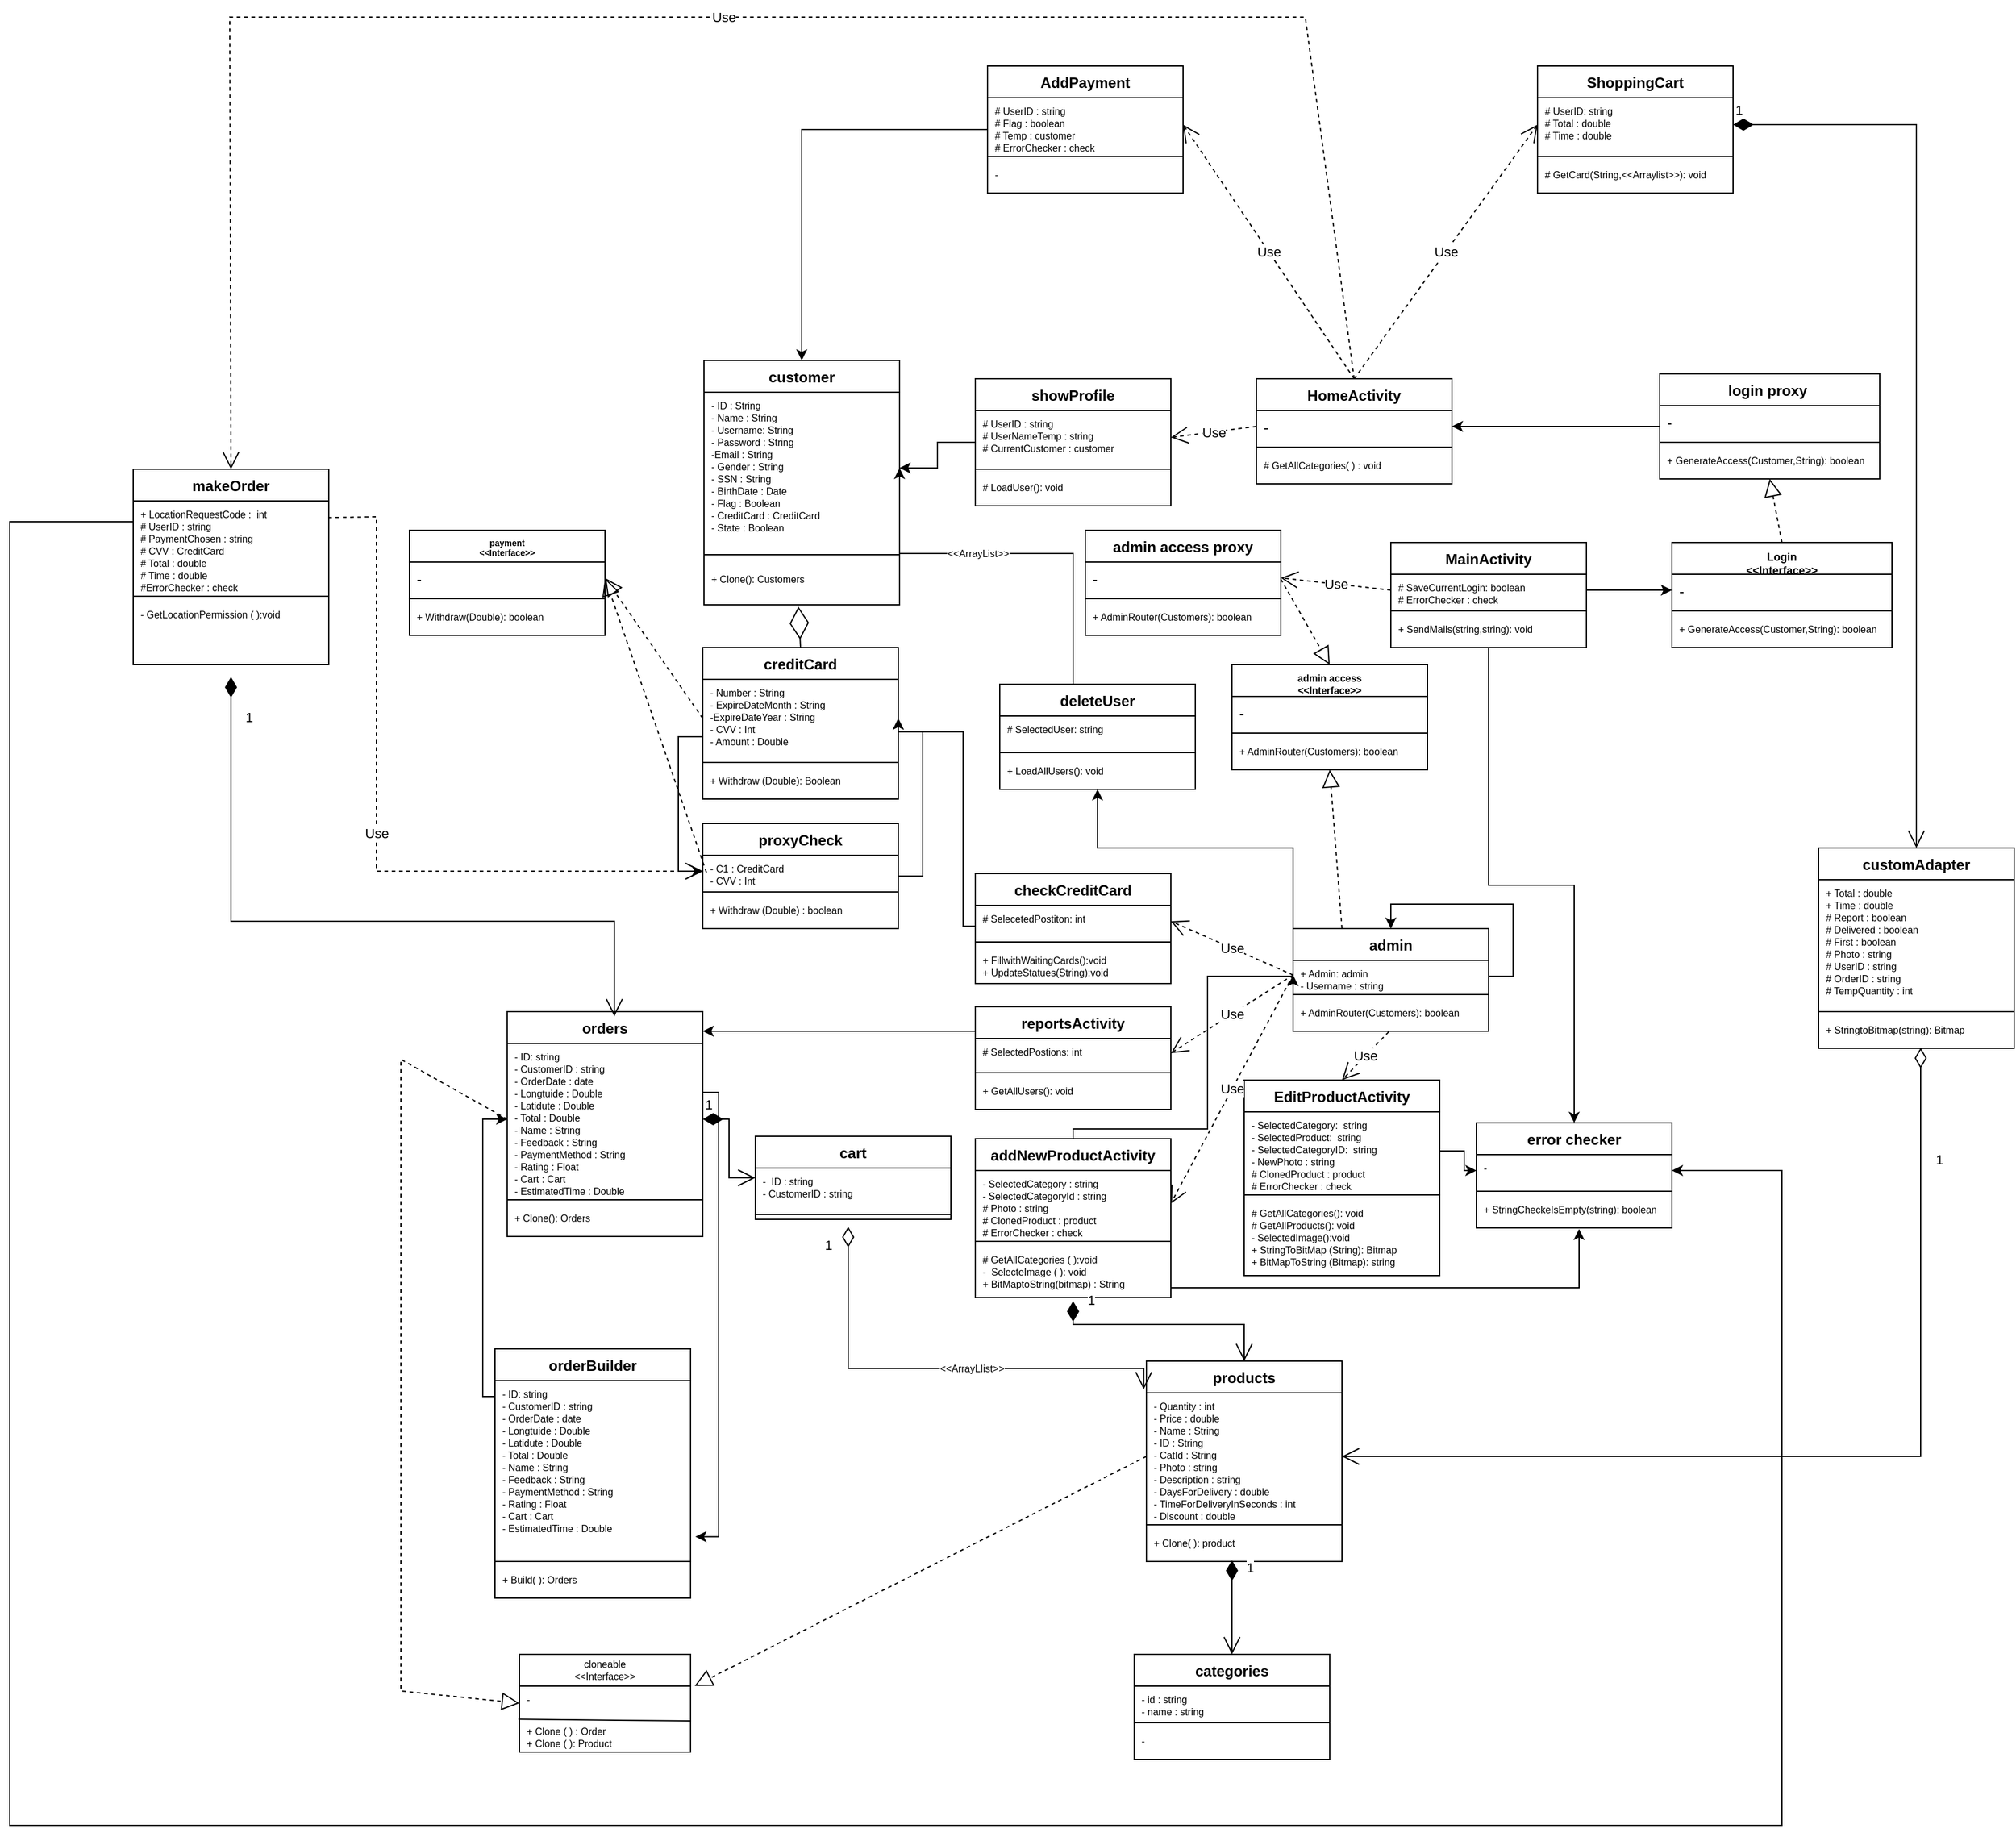 <mxfile version="20.7.4" type="device"><diagram id="C5RBs43oDa-KdzZeNtuy" name="Page-1"><mxGraphModel dx="2131" dy="1902" grid="1" gridSize="10" guides="1" tooltips="1" connect="1" arrows="1" fold="1" page="1" pageScale="1" pageWidth="827" pageHeight="1169" math="0" shadow="0"><root><mxCell id="WIyWlLk6GJQsqaUBKTNV-0"/><mxCell id="WIyWlLk6GJQsqaUBKTNV-1" parent="WIyWlLk6GJQsqaUBKTNV-0"/><mxCell id="Jj-EscPb8y372BKNnxJL-28" style="edgeStyle=orthogonalEdgeStyle;rounded=0;orthogonalLoop=1;jettySize=auto;html=1;entryX=0.5;entryY=0;entryDx=0;entryDy=0;" parent="WIyWlLk6GJQsqaUBKTNV-1" source="Jj-EscPb8y372BKNnxJL-0" target="Jj-EscPb8y372BKNnxJL-4" edge="1"><mxGeometry relative="1" as="geometry"/></mxCell><mxCell id="Jj-EscPb8y372BKNnxJL-0" value="MainActivity" style="swimlane;fontStyle=1;align=center;verticalAlign=top;childLayout=stackLayout;horizontal=1;startSize=26;horizontalStack=0;resizeParent=1;resizeParentMax=0;resizeLast=0;collapsible=1;marginBottom=0;" parent="WIyWlLk6GJQsqaUBKTNV-1" vertex="1"><mxGeometry x="310" y="110" width="160" height="86" as="geometry"/></mxCell><mxCell id="Jj-EscPb8y372BKNnxJL-1" value="# SaveCurrentLogin: boolean&#10;# ErrorChecker : check" style="text;strokeColor=none;fillColor=none;align=left;verticalAlign=top;spacingLeft=4;spacingRight=4;overflow=hidden;rotatable=0;points=[[0,0.5],[1,0.5]];portConstraint=eastwest;fontSize=8;" parent="Jj-EscPb8y372BKNnxJL-0" vertex="1"><mxGeometry y="26" width="160" height="26" as="geometry"/></mxCell><mxCell id="Jj-EscPb8y372BKNnxJL-2" value="" style="line;strokeWidth=1;fillColor=none;align=left;verticalAlign=middle;spacingTop=-1;spacingLeft=3;spacingRight=3;rotatable=0;labelPosition=right;points=[];portConstraint=eastwest;" parent="Jj-EscPb8y372BKNnxJL-0" vertex="1"><mxGeometry y="52" width="160" height="8" as="geometry"/></mxCell><mxCell id="Jj-EscPb8y372BKNnxJL-3" value="+ SendMails(string,string): void" style="text;strokeColor=none;fillColor=none;align=left;verticalAlign=top;spacingLeft=4;spacingRight=4;overflow=hidden;rotatable=0;points=[[0,0.5],[1,0.5]];portConstraint=eastwest;fontSize=8;" parent="Jj-EscPb8y372BKNnxJL-0" vertex="1"><mxGeometry y="60" width="160" height="26" as="geometry"/></mxCell><mxCell id="Jj-EscPb8y372BKNnxJL-4" value="error checker" style="swimlane;fontStyle=1;align=center;verticalAlign=top;childLayout=stackLayout;horizontal=1;startSize=26;horizontalStack=0;resizeParent=1;resizeParentMax=0;resizeLast=0;collapsible=1;marginBottom=0;" parent="WIyWlLk6GJQsqaUBKTNV-1" vertex="1"><mxGeometry x="380" y="585" width="160" height="86" as="geometry"/></mxCell><mxCell id="Jj-EscPb8y372BKNnxJL-5" value="-" style="text;strokeColor=none;fillColor=none;align=left;verticalAlign=top;spacingLeft=4;spacingRight=4;overflow=hidden;rotatable=0;points=[[0,0.5],[1,0.5]];portConstraint=eastwest;fontSize=8;" parent="Jj-EscPb8y372BKNnxJL-4" vertex="1"><mxGeometry y="26" width="160" height="26" as="geometry"/></mxCell><mxCell id="Jj-EscPb8y372BKNnxJL-6" value="" style="line;strokeWidth=1;fillColor=none;align=left;verticalAlign=middle;spacingTop=-1;spacingLeft=3;spacingRight=3;rotatable=0;labelPosition=right;points=[];portConstraint=eastwest;" parent="Jj-EscPb8y372BKNnxJL-4" vertex="1"><mxGeometry y="52" width="160" height="8" as="geometry"/></mxCell><mxCell id="Jj-EscPb8y372BKNnxJL-7" value="+ StringCheckeIsEmpty(string): boolean" style="text;strokeColor=none;fillColor=none;align=left;verticalAlign=top;spacingLeft=4;spacingRight=4;overflow=hidden;rotatable=0;points=[[0,0.5],[1,0.5]];portConstraint=eastwest;fontSize=8;" parent="Jj-EscPb8y372BKNnxJL-4" vertex="1"><mxGeometry y="60" width="160" height="26" as="geometry"/></mxCell><mxCell id="Jj-EscPb8y372BKNnxJL-8" value="admin access&#10;&lt;&lt;Interface&gt;&gt;" style="swimlane;fontStyle=1;align=center;verticalAlign=top;childLayout=stackLayout;horizontal=1;startSize=26;horizontalStack=0;resizeParent=1;resizeParentMax=0;resizeLast=0;collapsible=1;marginBottom=0;fontSize=8;" parent="WIyWlLk6GJQsqaUBKTNV-1" vertex="1"><mxGeometry x="180" y="210" width="160" height="86" as="geometry"/></mxCell><mxCell id="Jj-EscPb8y372BKNnxJL-9" value="-" style="text;strokeColor=none;fillColor=none;align=left;verticalAlign=top;spacingLeft=4;spacingRight=4;overflow=hidden;rotatable=0;points=[[0,0.5],[1,0.5]];portConstraint=eastwest;" parent="Jj-EscPb8y372BKNnxJL-8" vertex="1"><mxGeometry y="26" width="160" height="26" as="geometry"/></mxCell><mxCell id="Jj-EscPb8y372BKNnxJL-10" value="" style="line;strokeWidth=1;fillColor=none;align=left;verticalAlign=middle;spacingTop=-1;spacingLeft=3;spacingRight=3;rotatable=0;labelPosition=right;points=[];portConstraint=eastwest;" parent="Jj-EscPb8y372BKNnxJL-8" vertex="1"><mxGeometry y="52" width="160" height="8" as="geometry"/></mxCell><mxCell id="Jj-EscPb8y372BKNnxJL-11" value="+ AdminRouter(Customers): boolean" style="text;strokeColor=none;fillColor=none;align=left;verticalAlign=top;spacingLeft=4;spacingRight=4;overflow=hidden;rotatable=0;points=[[0,0.5],[1,0.5]];portConstraint=eastwest;fontSize=8;" parent="Jj-EscPb8y372BKNnxJL-8" vertex="1"><mxGeometry y="60" width="160" height="26" as="geometry"/></mxCell><mxCell id="Jj-EscPb8y372BKNnxJL-120" style="edgeStyle=orthogonalEdgeStyle;rounded=0;orthogonalLoop=1;jettySize=auto;html=1;" parent="WIyWlLk6GJQsqaUBKTNV-1" source="Jj-EscPb8y372BKNnxJL-12" target="Jj-EscPb8y372BKNnxJL-114" edge="1"><mxGeometry relative="1" as="geometry"><Array as="points"><mxPoint x="230" y="360"/><mxPoint x="70" y="360"/></Array></mxGeometry></mxCell><mxCell id="Jj-EscPb8y372BKNnxJL-12" value="admin" style="swimlane;fontStyle=1;align=center;verticalAlign=top;childLayout=stackLayout;horizontal=1;startSize=26;horizontalStack=0;resizeParent=1;resizeParentMax=0;resizeLast=0;collapsible=1;marginBottom=0;" parent="WIyWlLk6GJQsqaUBKTNV-1" vertex="1"><mxGeometry x="230" y="426" width="160" height="84" as="geometry"/></mxCell><mxCell id="Jj-EscPb8y372BKNnxJL-201" style="edgeStyle=orthogonalEdgeStyle;rounded=0;orthogonalLoop=1;jettySize=auto;html=1;entryX=0.5;entryY=0;entryDx=0;entryDy=0;" parent="Jj-EscPb8y372BKNnxJL-12" source="Jj-EscPb8y372BKNnxJL-13" target="Jj-EscPb8y372BKNnxJL-12" edge="1"><mxGeometry relative="1" as="geometry"><Array as="points"><mxPoint x="180" y="39"/><mxPoint x="180" y="-20"/><mxPoint x="80" y="-20"/></Array></mxGeometry></mxCell><mxCell id="Jj-EscPb8y372BKNnxJL-13" value="+ Admin: admin&#10;- Username : string&#10;" style="text;strokeColor=none;fillColor=none;align=left;verticalAlign=top;spacingLeft=4;spacingRight=4;overflow=hidden;rotatable=0;points=[[0,0.5],[1,0.5]];portConstraint=eastwest;fontSize=8;" parent="Jj-EscPb8y372BKNnxJL-12" vertex="1"><mxGeometry y="26" width="160" height="24" as="geometry"/></mxCell><mxCell id="Jj-EscPb8y372BKNnxJL-14" value="" style="line;strokeWidth=1;fillColor=none;align=left;verticalAlign=middle;spacingTop=-1;spacingLeft=3;spacingRight=3;rotatable=0;labelPosition=right;points=[];portConstraint=eastwest;" parent="Jj-EscPb8y372BKNnxJL-12" vertex="1"><mxGeometry y="50" width="160" height="8" as="geometry"/></mxCell><mxCell id="Jj-EscPb8y372BKNnxJL-15" value="+ AdminRouter(Customers): boolean" style="text;strokeColor=none;fillColor=none;align=left;verticalAlign=top;spacingLeft=4;spacingRight=4;overflow=hidden;rotatable=0;points=[[0,0.5],[1,0.5]];portConstraint=eastwest;fontSize=8;" parent="Jj-EscPb8y372BKNnxJL-12" vertex="1"><mxGeometry y="58" width="160" height="26" as="geometry"/></mxCell><mxCell id="Jj-EscPb8y372BKNnxJL-16" value="admin access proxy" style="swimlane;fontStyle=1;align=center;verticalAlign=top;childLayout=stackLayout;horizontal=1;startSize=26;horizontalStack=0;resizeParent=1;resizeParentMax=0;resizeLast=0;collapsible=1;marginBottom=0;" parent="WIyWlLk6GJQsqaUBKTNV-1" vertex="1"><mxGeometry x="60" y="100" width="160" height="86" as="geometry"/></mxCell><mxCell id="Jj-EscPb8y372BKNnxJL-17" value="-" style="text;strokeColor=none;fillColor=none;align=left;verticalAlign=top;spacingLeft=4;spacingRight=4;overflow=hidden;rotatable=0;points=[[0,0.5],[1,0.5]];portConstraint=eastwest;" parent="Jj-EscPb8y372BKNnxJL-16" vertex="1"><mxGeometry y="26" width="160" height="26" as="geometry"/></mxCell><mxCell id="Jj-EscPb8y372BKNnxJL-18" value="" style="line;strokeWidth=1;fillColor=none;align=left;verticalAlign=middle;spacingTop=-1;spacingLeft=3;spacingRight=3;rotatable=0;labelPosition=right;points=[];portConstraint=eastwest;" parent="Jj-EscPb8y372BKNnxJL-16" vertex="1"><mxGeometry y="52" width="160" height="8" as="geometry"/></mxCell><mxCell id="Jj-EscPb8y372BKNnxJL-19" value="+ AdminRouter(Customers): boolean" style="text;strokeColor=none;fillColor=none;align=left;verticalAlign=top;spacingLeft=4;spacingRight=4;overflow=hidden;rotatable=0;points=[[0,0.5],[1,0.5]];portConstraint=eastwest;fontSize=8;" parent="Jj-EscPb8y372BKNnxJL-16" vertex="1"><mxGeometry y="60" width="160" height="26" as="geometry"/></mxCell><mxCell id="Jj-EscPb8y372BKNnxJL-244" style="edgeStyle=orthogonalEdgeStyle;rounded=0;orthogonalLoop=1;jettySize=auto;html=1;" parent="WIyWlLk6GJQsqaUBKTNV-1" source="Jj-EscPb8y372BKNnxJL-20" target="Jj-EscPb8y372BKNnxJL-124" edge="1"><mxGeometry relative="1" as="geometry"/></mxCell><mxCell id="Jj-EscPb8y372BKNnxJL-20" value="login proxy " style="swimlane;fontStyle=1;align=center;verticalAlign=top;childLayout=stackLayout;horizontal=1;startSize=26;horizontalStack=0;resizeParent=1;resizeParentMax=0;resizeLast=0;collapsible=1;marginBottom=0;" parent="WIyWlLk6GJQsqaUBKTNV-1" vertex="1"><mxGeometry x="530" y="-28" width="180" height="86" as="geometry"/></mxCell><mxCell id="Jj-EscPb8y372BKNnxJL-21" value="-" style="text;strokeColor=none;fillColor=none;align=left;verticalAlign=top;spacingLeft=4;spacingRight=4;overflow=hidden;rotatable=0;points=[[0,0.5],[1,0.5]];portConstraint=eastwest;" parent="Jj-EscPb8y372BKNnxJL-20" vertex="1"><mxGeometry y="26" width="180" height="26" as="geometry"/></mxCell><mxCell id="Jj-EscPb8y372BKNnxJL-22" value="" style="line;strokeWidth=1;fillColor=none;align=left;verticalAlign=middle;spacingTop=-1;spacingLeft=3;spacingRight=3;rotatable=0;labelPosition=right;points=[];portConstraint=eastwest;" parent="Jj-EscPb8y372BKNnxJL-20" vertex="1"><mxGeometry y="52" width="180" height="8" as="geometry"/></mxCell><mxCell id="Jj-EscPb8y372BKNnxJL-23" value="+ GenerateAccess(Customer,String): boolean" style="text;strokeColor=none;fillColor=none;align=left;verticalAlign=top;spacingLeft=4;spacingRight=4;overflow=hidden;rotatable=0;points=[[0,0.5],[1,0.5]];portConstraint=eastwest;fontSize=8;" parent="Jj-EscPb8y372BKNnxJL-20" vertex="1"><mxGeometry y="60" width="180" height="26" as="geometry"/></mxCell><mxCell id="Jj-EscPb8y372BKNnxJL-24" value="Login&#10;&lt;&lt;Interface&gt;&gt;" style="swimlane;fontStyle=1;align=center;verticalAlign=top;childLayout=stackLayout;horizontal=1;startSize=26;horizontalStack=0;resizeParent=1;resizeParentMax=0;resizeLast=0;collapsible=1;marginBottom=0;fontSize=9;" parent="WIyWlLk6GJQsqaUBKTNV-1" vertex="1"><mxGeometry x="540" y="110" width="180" height="86" as="geometry"/></mxCell><mxCell id="Jj-EscPb8y372BKNnxJL-25" value="-" style="text;strokeColor=none;fillColor=none;align=left;verticalAlign=top;spacingLeft=4;spacingRight=4;overflow=hidden;rotatable=0;points=[[0,0.5],[1,0.5]];portConstraint=eastwest;" parent="Jj-EscPb8y372BKNnxJL-24" vertex="1"><mxGeometry y="26" width="180" height="26" as="geometry"/></mxCell><mxCell id="Jj-EscPb8y372BKNnxJL-26" value="" style="line;strokeWidth=1;fillColor=none;align=left;verticalAlign=middle;spacingTop=-1;spacingLeft=3;spacingRight=3;rotatable=0;labelPosition=right;points=[];portConstraint=eastwest;" parent="Jj-EscPb8y372BKNnxJL-24" vertex="1"><mxGeometry y="52" width="180" height="8" as="geometry"/></mxCell><mxCell id="Jj-EscPb8y372BKNnxJL-27" value="+ GenerateAccess(Customer,String): boolean" style="text;strokeColor=none;fillColor=none;align=left;verticalAlign=top;spacingLeft=4;spacingRight=4;overflow=hidden;rotatable=0;points=[[0,0.5],[1,0.5]];portConstraint=eastwest;fontSize=8;" parent="Jj-EscPb8y372BKNnxJL-24" vertex="1"><mxGeometry y="60" width="180" height="26" as="geometry"/></mxCell><mxCell id="Jj-EscPb8y372BKNnxJL-77" style="edgeStyle=orthogonalEdgeStyle;rounded=0;orthogonalLoop=1;jettySize=auto;html=1;entryX=0;entryY=0.5;entryDx=0;entryDy=0;" parent="WIyWlLk6GJQsqaUBKTNV-1" source="Jj-EscPb8y372BKNnxJL-37" target="Jj-EscPb8y372BKNnxJL-13" edge="1"><mxGeometry relative="1" as="geometry"><Array as="points"><mxPoint x="50" y="590"/><mxPoint x="160" y="590"/><mxPoint x="160" y="465"/></Array></mxGeometry></mxCell><mxCell id="Jj-EscPb8y372BKNnxJL-96" style="edgeStyle=orthogonalEdgeStyle;rounded=0;orthogonalLoop=1;jettySize=auto;html=1;entryX=0.525;entryY=1.032;entryDx=0;entryDy=0;entryPerimeter=0;" parent="WIyWlLk6GJQsqaUBKTNV-1" source="Jj-EscPb8y372BKNnxJL-37" target="Jj-EscPb8y372BKNnxJL-7" edge="1"><mxGeometry relative="1" as="geometry"><Array as="points"><mxPoint x="464" y="720"/></Array></mxGeometry></mxCell><mxCell id="Jj-EscPb8y372BKNnxJL-37" value="addNewProductActivity" style="swimlane;fontStyle=1;align=center;verticalAlign=top;childLayout=stackLayout;horizontal=1;startSize=26;horizontalStack=0;resizeParent=1;resizeParentMax=0;resizeLast=0;collapsible=1;marginBottom=0;" parent="WIyWlLk6GJQsqaUBKTNV-1" vertex="1"><mxGeometry x="-30" y="598" width="160" height="130" as="geometry"/></mxCell><mxCell id="Jj-EscPb8y372BKNnxJL-38" value="- SelectedCategory : string&#10;- SelectedCategoryId : string&#10;# Photo : string&#10;# ClonedProduct : product&#10;# ErrorChecker : check" style="text;strokeColor=none;fillColor=none;align=left;verticalAlign=top;spacingLeft=4;spacingRight=4;overflow=hidden;rotatable=0;points=[[0,0.5],[1,0.5]];portConstraint=eastwest;fontSize=8;" parent="Jj-EscPb8y372BKNnxJL-37" vertex="1"><mxGeometry y="26" width="160" height="54" as="geometry"/></mxCell><mxCell id="Jj-EscPb8y372BKNnxJL-39" value="" style="line;strokeWidth=1;fillColor=none;align=left;verticalAlign=middle;spacingTop=-1;spacingLeft=3;spacingRight=3;rotatable=0;labelPosition=right;points=[];portConstraint=eastwest;" parent="Jj-EscPb8y372BKNnxJL-37" vertex="1"><mxGeometry y="80" width="160" height="8" as="geometry"/></mxCell><mxCell id="Jj-EscPb8y372BKNnxJL-40" value="# GetAllCategories ( ):void&#10;-  SelecteImage ( ): void&#10;+ BitMaptoString(bitmap) : String" style="text;strokeColor=none;fillColor=none;align=left;verticalAlign=top;spacingLeft=4;spacingRight=4;overflow=hidden;rotatable=0;points=[[0,0.5],[1,0.5]];portConstraint=eastwest;fontSize=8;" parent="Jj-EscPb8y372BKNnxJL-37" vertex="1"><mxGeometry y="88" width="160" height="42" as="geometry"/></mxCell><mxCell id="Jj-EscPb8y372BKNnxJL-43" value="products" style="swimlane;fontStyle=1;align=center;verticalAlign=top;childLayout=stackLayout;horizontal=1;startSize=26;horizontalStack=0;resizeParent=1;resizeParentMax=0;resizeLast=0;collapsible=1;marginBottom=0;" parent="WIyWlLk6GJQsqaUBKTNV-1" vertex="1"><mxGeometry x="110" y="780" width="160" height="164" as="geometry"/></mxCell><mxCell id="Jj-EscPb8y372BKNnxJL-44" value="- Quantity : int&#10;- Price : double&#10;- Name : String&#10;- ID : String&#10;- CatId : String&#10;- Photo : string&#10;- Description : string&#10;- DaysForDelivery : double&#10;- TimeForDeliveryInSeconds : int&#10;- Discount : double" style="text;strokeColor=none;fillColor=none;align=left;verticalAlign=top;spacingLeft=4;spacingRight=4;overflow=hidden;rotatable=0;points=[[0,0.5],[1,0.5]];portConstraint=eastwest;fontSize=8;" parent="Jj-EscPb8y372BKNnxJL-43" vertex="1"><mxGeometry y="26" width="160" height="104" as="geometry"/></mxCell><mxCell id="Jj-EscPb8y372BKNnxJL-45" value="" style="line;strokeWidth=1;fillColor=none;align=left;verticalAlign=middle;spacingTop=-1;spacingLeft=3;spacingRight=3;rotatable=0;labelPosition=right;points=[];portConstraint=eastwest;" parent="Jj-EscPb8y372BKNnxJL-43" vertex="1"><mxGeometry y="130" width="160" height="8" as="geometry"/></mxCell><mxCell id="Jj-EscPb8y372BKNnxJL-46" value="+ Clone( ): product" style="text;strokeColor=none;fillColor=none;align=left;verticalAlign=top;spacingLeft=4;spacingRight=4;overflow=hidden;rotatable=0;points=[[0,0.5],[1,0.5]];portConstraint=eastwest;fontSize=8;" parent="Jj-EscPb8y372BKNnxJL-43" vertex="1"><mxGeometry y="138" width="160" height="26" as="geometry"/></mxCell><mxCell id="Jj-EscPb8y372BKNnxJL-55" value="cloneable&#10;&lt;&lt;Interface&gt;&gt;" style="swimlane;fontStyle=0;childLayout=stackLayout;horizontal=1;startSize=26;fillColor=none;horizontalStack=0;resizeParent=1;resizeParentMax=0;resizeLast=0;collapsible=1;marginBottom=0;fontSize=8;" parent="WIyWlLk6GJQsqaUBKTNV-1" vertex="1"><mxGeometry x="-403" y="1020" width="140" height="80" as="geometry"/></mxCell><mxCell id="Jj-EscPb8y372BKNnxJL-56" value="-" style="text;strokeColor=none;fillColor=none;align=left;verticalAlign=top;spacingLeft=4;spacingRight=4;overflow=hidden;rotatable=0;points=[[0,0.5],[1,0.5]];portConstraint=eastwest;fontSize=8;" parent="Jj-EscPb8y372BKNnxJL-55" vertex="1"><mxGeometry y="26" width="140" height="26" as="geometry"/></mxCell><mxCell id="ye7SUjVDdnx-ZKrUWqHN-3" value="+ Clone ( ) : Order&#10;+ Clone ( ): Product " style="text;strokeColor=none;fillColor=none;align=left;verticalAlign=top;spacingLeft=4;spacingRight=4;overflow=hidden;rotatable=0;points=[[0,0.5],[1,0.5]];portConstraint=eastwest;fontSize=8;" vertex="1" parent="Jj-EscPb8y372BKNnxJL-55"><mxGeometry y="52" width="140" height="28" as="geometry"/></mxCell><mxCell id="ye7SUjVDdnx-ZKrUWqHN-4" value="" style="endArrow=none;html=1;rounded=0;fontSize=8;entryX=1.003;entryY=0.091;entryDx=0;entryDy=0;entryPerimeter=0;exitX=-0.006;exitY=1.042;exitDx=0;exitDy=0;exitPerimeter=0;" edge="1" parent="Jj-EscPb8y372BKNnxJL-55" source="Jj-EscPb8y372BKNnxJL-56" target="ye7SUjVDdnx-ZKrUWqHN-3"><mxGeometry width="50" height="50" relative="1" as="geometry"><mxPoint x="143" y="90" as="sourcePoint"/><mxPoint x="193" y="40" as="targetPoint"/></mxGeometry></mxCell><mxCell id="Jj-EscPb8y372BKNnxJL-63" value="EditProductActivity" style="swimlane;fontStyle=1;align=center;verticalAlign=top;childLayout=stackLayout;horizontal=1;startSize=26;horizontalStack=0;resizeParent=1;resizeParentMax=0;resizeLast=0;collapsible=1;marginBottom=0;" parent="WIyWlLk6GJQsqaUBKTNV-1" vertex="1"><mxGeometry x="190" y="550" width="160" height="160" as="geometry"/></mxCell><mxCell id="Jj-EscPb8y372BKNnxJL-64" value="- SelectedCategory:  string&#10;- SelectedProduct:  string&#10;- SelectedCategoryID:  string&#10;- NewPhoto : string&#10;# ClonedProduct : product&#10;# ErrorChecker : check" style="text;strokeColor=none;fillColor=none;align=left;verticalAlign=top;spacingLeft=4;spacingRight=4;overflow=hidden;rotatable=0;points=[[0,0.5],[1,0.5]];portConstraint=eastwest;fontSize=8;" parent="Jj-EscPb8y372BKNnxJL-63" vertex="1"><mxGeometry y="26" width="160" height="64" as="geometry"/></mxCell><mxCell id="Jj-EscPb8y372BKNnxJL-65" value="" style="line;strokeWidth=1;fillColor=none;align=left;verticalAlign=middle;spacingTop=-1;spacingLeft=3;spacingRight=3;rotatable=0;labelPosition=right;points=[];portConstraint=eastwest;" parent="Jj-EscPb8y372BKNnxJL-63" vertex="1"><mxGeometry y="90" width="160" height="8" as="geometry"/></mxCell><mxCell id="Jj-EscPb8y372BKNnxJL-66" value="# GetAllCategories(): void&#10;# GetAllProducts(): void&#10;- SelectedImage():void&#10;+ StringToBitMap (String): Bitmap&#10;+ BitMapToString (Bitmap): string" style="text;strokeColor=none;fillColor=none;align=left;verticalAlign=top;spacingLeft=4;spacingRight=4;overflow=hidden;rotatable=0;points=[[0,0.5],[1,0.5]];portConstraint=eastwest;fontSize=8;" parent="Jj-EscPb8y372BKNnxJL-63" vertex="1"><mxGeometry y="98" width="160" height="62" as="geometry"/></mxCell><mxCell id="Jj-EscPb8y372BKNnxJL-71" style="edgeStyle=orthogonalEdgeStyle;rounded=0;orthogonalLoop=1;jettySize=auto;html=1;entryX=0;entryY=0.5;entryDx=0;entryDy=0;" parent="WIyWlLk6GJQsqaUBKTNV-1" source="Jj-EscPb8y372BKNnxJL-64" target="Jj-EscPb8y372BKNnxJL-5" edge="1"><mxGeometry relative="1" as="geometry"/></mxCell><mxCell id="Jj-EscPb8y372BKNnxJL-88" style="edgeStyle=orthogonalEdgeStyle;rounded=0;orthogonalLoop=1;jettySize=auto;html=1;entryX=1.025;entryY=0.887;entryDx=0;entryDy=0;entryPerimeter=0;" parent="WIyWlLk6GJQsqaUBKTNV-1" source="Jj-EscPb8y372BKNnxJL-79" target="Jj-EscPb8y372BKNnxJL-84" edge="1"><mxGeometry relative="1" as="geometry"><Array as="points"><mxPoint x="-240" y="560"/><mxPoint x="-240" y="924"/></Array></mxGeometry></mxCell><mxCell id="Jj-EscPb8y372BKNnxJL-79" value="orders" style="swimlane;fontStyle=1;align=center;verticalAlign=top;childLayout=stackLayout;horizontal=1;startSize=26;horizontalStack=0;resizeParent=1;resizeParentMax=0;resizeLast=0;collapsible=1;marginBottom=0;" parent="WIyWlLk6GJQsqaUBKTNV-1" vertex="1"><mxGeometry x="-413" y="494" width="160" height="184" as="geometry"/></mxCell><mxCell id="Jj-EscPb8y372BKNnxJL-80" value="- ID: string&#10;- CustomerID : string&#10;- OrderDate : date&#10;- Longtuide : Double&#10;- Latidute : Double &#10;- Total : Double&#10;- Name : String&#10;- Feedback : String&#10;- PaymentMethod : String&#10;- Rating : Float&#10;- Cart : Cart&#10;- EstimatedTime : Double" style="text;strokeColor=none;fillColor=none;align=left;verticalAlign=top;spacingLeft=4;spacingRight=4;overflow=hidden;rotatable=0;points=[[0,0.5],[1,0.5]];portConstraint=eastwest;fontSize=8;" parent="Jj-EscPb8y372BKNnxJL-79" vertex="1"><mxGeometry y="26" width="160" height="124" as="geometry"/></mxCell><mxCell id="Jj-EscPb8y372BKNnxJL-81" value="" style="line;strokeWidth=1;fillColor=none;align=left;verticalAlign=middle;spacingTop=-1;spacingLeft=3;spacingRight=3;rotatable=0;labelPosition=right;points=[];portConstraint=eastwest;" parent="Jj-EscPb8y372BKNnxJL-79" vertex="1"><mxGeometry y="150" width="160" height="8" as="geometry"/></mxCell><mxCell id="Jj-EscPb8y372BKNnxJL-82" value="+ Clone(): Orders" style="text;strokeColor=none;fillColor=none;align=left;verticalAlign=top;spacingLeft=4;spacingRight=4;overflow=hidden;rotatable=0;points=[[0,0.5],[1,0.5]];portConstraint=eastwest;fontSize=8;" parent="Jj-EscPb8y372BKNnxJL-79" vertex="1"><mxGeometry y="158" width="160" height="26" as="geometry"/></mxCell><mxCell id="Jj-EscPb8y372BKNnxJL-83" value="orderBuilder" style="swimlane;fontStyle=1;align=center;verticalAlign=top;childLayout=stackLayout;horizontal=1;startSize=26;horizontalStack=0;resizeParent=1;resizeParentMax=0;resizeLast=0;collapsible=1;marginBottom=0;" parent="WIyWlLk6GJQsqaUBKTNV-1" vertex="1"><mxGeometry x="-423" y="770" width="160" height="204" as="geometry"/></mxCell><mxCell id="Jj-EscPb8y372BKNnxJL-84" value="- ID: string&#10;- CustomerID : string&#10;- OrderDate : date&#10;- Longtuide : Double&#10;- Latidute : Double &#10;- Total : Double&#10;- Name : String&#10;- Feedback : String&#10;- PaymentMethod : String&#10;- Rating : Float&#10;- Cart : Cart&#10;- EstimatedTime : Double" style="text;strokeColor=none;fillColor=none;align=left;verticalAlign=top;spacingLeft=4;spacingRight=4;overflow=hidden;rotatable=0;points=[[0,0.5],[1,0.5]];portConstraint=eastwest;fontSize=8;" parent="Jj-EscPb8y372BKNnxJL-83" vertex="1"><mxGeometry y="26" width="160" height="144" as="geometry"/></mxCell><mxCell id="Jj-EscPb8y372BKNnxJL-85" value="" style="line;strokeWidth=1;fillColor=none;align=left;verticalAlign=middle;spacingTop=-1;spacingLeft=3;spacingRight=3;rotatable=0;labelPosition=right;points=[];portConstraint=eastwest;" parent="Jj-EscPb8y372BKNnxJL-83" vertex="1"><mxGeometry y="170" width="160" height="8" as="geometry"/></mxCell><mxCell id="Jj-EscPb8y372BKNnxJL-86" value="+ Build( ): Orders" style="text;strokeColor=none;fillColor=none;align=left;verticalAlign=top;spacingLeft=4;spacingRight=4;overflow=hidden;rotatable=0;points=[[0,0.5],[1,0.5]];portConstraint=eastwest;fontSize=8;" parent="Jj-EscPb8y372BKNnxJL-83" vertex="1"><mxGeometry y="178" width="160" height="26" as="geometry"/></mxCell><mxCell id="Jj-EscPb8y372BKNnxJL-87" style="edgeStyle=orthogonalEdgeStyle;rounded=0;orthogonalLoop=1;jettySize=auto;html=1;" parent="WIyWlLk6GJQsqaUBKTNV-1" source="Jj-EscPb8y372BKNnxJL-84" target="Jj-EscPb8y372BKNnxJL-80" edge="1"><mxGeometry relative="1" as="geometry"><Array as="points"><mxPoint x="-433" y="809"/><mxPoint x="-433" y="582"/></Array></mxGeometry></mxCell><mxCell id="Jj-EscPb8y372BKNnxJL-95" style="edgeStyle=orthogonalEdgeStyle;rounded=0;orthogonalLoop=1;jettySize=auto;html=1;" parent="WIyWlLk6GJQsqaUBKTNV-1" source="Jj-EscPb8y372BKNnxJL-90" edge="1"><mxGeometry relative="1" as="geometry"><mxPoint x="-253" y="510" as="targetPoint"/><Array as="points"><mxPoint x="-253" y="510"/></Array></mxGeometry></mxCell><mxCell id="Jj-EscPb8y372BKNnxJL-90" value="reportsActivity" style="swimlane;fontStyle=1;align=center;verticalAlign=top;childLayout=stackLayout;horizontal=1;startSize=26;horizontalStack=0;resizeParent=1;resizeParentMax=0;resizeLast=0;collapsible=1;marginBottom=0;" parent="WIyWlLk6GJQsqaUBKTNV-1" vertex="1"><mxGeometry x="-30" y="490" width="160" height="84" as="geometry"/></mxCell><mxCell id="Jj-EscPb8y372BKNnxJL-91" value="# SelectedPostions: int" style="text;strokeColor=none;fillColor=none;align=left;verticalAlign=top;spacingLeft=4;spacingRight=4;overflow=hidden;rotatable=0;points=[[0,0.5],[1,0.5]];portConstraint=eastwest;fontSize=8;" parent="Jj-EscPb8y372BKNnxJL-90" vertex="1"><mxGeometry y="26" width="160" height="24" as="geometry"/></mxCell><mxCell id="Jj-EscPb8y372BKNnxJL-92" value="" style="line;strokeWidth=1;fillColor=none;align=left;verticalAlign=middle;spacingTop=-1;spacingLeft=3;spacingRight=3;rotatable=0;labelPosition=right;points=[];portConstraint=eastwest;" parent="Jj-EscPb8y372BKNnxJL-90" vertex="1"><mxGeometry y="50" width="160" height="8" as="geometry"/></mxCell><mxCell id="Jj-EscPb8y372BKNnxJL-93" value="+ GetAllUsers(): void" style="text;strokeColor=none;fillColor=none;align=left;verticalAlign=top;spacingLeft=4;spacingRight=4;overflow=hidden;rotatable=0;points=[[0,0.5],[1,0.5]];portConstraint=eastwest;fontSize=8;" parent="Jj-EscPb8y372BKNnxJL-90" vertex="1"><mxGeometry y="58" width="160" height="26" as="geometry"/></mxCell><mxCell id="Jj-EscPb8y372BKNnxJL-98" value="cart" style="swimlane;fontStyle=1;align=center;verticalAlign=top;childLayout=stackLayout;horizontal=1;startSize=26;horizontalStack=0;resizeParent=1;resizeParentMax=0;resizeLast=0;collapsible=1;marginBottom=0;" parent="WIyWlLk6GJQsqaUBKTNV-1" vertex="1"><mxGeometry x="-210" y="596" width="160" height="68" as="geometry"/></mxCell><mxCell id="Jj-EscPb8y372BKNnxJL-99" value="-  ID : string&#10;- CustomerID : string " style="text;strokeColor=none;fillColor=none;align=left;verticalAlign=top;spacingLeft=4;spacingRight=4;overflow=hidden;rotatable=0;points=[[0,0.5],[1,0.5]];portConstraint=eastwest;fontSize=8;" parent="Jj-EscPb8y372BKNnxJL-98" vertex="1"><mxGeometry y="26" width="160" height="34" as="geometry"/></mxCell><mxCell id="Jj-EscPb8y372BKNnxJL-100" value="" style="line;strokeWidth=1;fillColor=none;align=left;verticalAlign=middle;spacingTop=-1;spacingLeft=3;spacingRight=3;rotatable=0;labelPosition=right;points=[];portConstraint=eastwest;" parent="Jj-EscPb8y372BKNnxJL-98" vertex="1"><mxGeometry y="60" width="160" height="8" as="geometry"/></mxCell><mxCell id="Jj-EscPb8y372BKNnxJL-149" style="edgeStyle=orthogonalEdgeStyle;rounded=0;orthogonalLoop=1;jettySize=auto;html=1;entryX=1;entryY=0.5;entryDx=0;entryDy=0;" parent="WIyWlLk6GJQsqaUBKTNV-1" source="Jj-EscPb8y372BKNnxJL-114" target="Jj-EscPb8y372BKNnxJL-144" edge="1"><mxGeometry relative="1" as="geometry"><Array as="points"><mxPoint x="50" y="119"/></Array></mxGeometry></mxCell><mxCell id="ye7SUjVDdnx-ZKrUWqHN-5" value="&amp;lt;&amp;lt;ArrayList&amp;gt;&amp;gt;" style="edgeLabel;html=1;align=center;verticalAlign=middle;resizable=0;points=[];fontSize=8;" vertex="1" connectable="0" parent="Jj-EscPb8y372BKNnxJL-149"><mxGeometry x="0.161" relative="1" as="geometry"><mxPoint as="offset"/></mxGeometry></mxCell><mxCell id="Jj-EscPb8y372BKNnxJL-114" value="deleteUser" style="swimlane;fontStyle=1;align=center;verticalAlign=top;childLayout=stackLayout;horizontal=1;startSize=26;horizontalStack=0;resizeParent=1;resizeParentMax=0;resizeLast=0;collapsible=1;marginBottom=0;" parent="WIyWlLk6GJQsqaUBKTNV-1" vertex="1"><mxGeometry x="-10" y="226" width="160" height="86" as="geometry"/></mxCell><mxCell id="Jj-EscPb8y372BKNnxJL-115" value="# SelectedUser: string&#10;" style="text;strokeColor=none;fillColor=none;align=left;verticalAlign=top;spacingLeft=4;spacingRight=4;overflow=hidden;rotatable=0;points=[[0,0.5],[1,0.5]];portConstraint=eastwest;fontSize=8;" parent="Jj-EscPb8y372BKNnxJL-114" vertex="1"><mxGeometry y="26" width="160" height="26" as="geometry"/></mxCell><mxCell id="Jj-EscPb8y372BKNnxJL-116" value="" style="line;strokeWidth=1;fillColor=none;align=left;verticalAlign=middle;spacingTop=-1;spacingLeft=3;spacingRight=3;rotatable=0;labelPosition=right;points=[];portConstraint=eastwest;" parent="Jj-EscPb8y372BKNnxJL-114" vertex="1"><mxGeometry y="52" width="160" height="8" as="geometry"/></mxCell><mxCell id="Jj-EscPb8y372BKNnxJL-117" value="+ LoadAllUsers(): void" style="text;strokeColor=none;fillColor=none;align=left;verticalAlign=top;spacingLeft=4;spacingRight=4;overflow=hidden;rotatable=0;points=[[0,0.5],[1,0.5]];portConstraint=eastwest;fontSize=8;" parent="Jj-EscPb8y372BKNnxJL-114" vertex="1"><mxGeometry y="60" width="160" height="26" as="geometry"/></mxCell><mxCell id="Jj-EscPb8y372BKNnxJL-123" value="HomeActivity" style="swimlane;fontStyle=1;align=center;verticalAlign=top;childLayout=stackLayout;horizontal=1;startSize=26;horizontalStack=0;resizeParent=1;resizeParentMax=0;resizeLast=0;collapsible=1;marginBottom=0;" parent="WIyWlLk6GJQsqaUBKTNV-1" vertex="1"><mxGeometry x="200" y="-24" width="160" height="86" as="geometry"/></mxCell><mxCell id="Jj-EscPb8y372BKNnxJL-124" value="-" style="text;strokeColor=none;fillColor=none;align=left;verticalAlign=top;spacingLeft=4;spacingRight=4;overflow=hidden;rotatable=0;points=[[0,0.5],[1,0.5]];portConstraint=eastwest;" parent="Jj-EscPb8y372BKNnxJL-123" vertex="1"><mxGeometry y="26" width="160" height="26" as="geometry"/></mxCell><mxCell id="Jj-EscPb8y372BKNnxJL-125" value="" style="line;strokeWidth=1;fillColor=none;align=left;verticalAlign=middle;spacingTop=-1;spacingLeft=3;spacingRight=3;rotatable=0;labelPosition=right;points=[];portConstraint=eastwest;" parent="Jj-EscPb8y372BKNnxJL-123" vertex="1"><mxGeometry y="52" width="160" height="8" as="geometry"/></mxCell><mxCell id="Jj-EscPb8y372BKNnxJL-126" value="# GetAllCategories( ) : void" style="text;strokeColor=none;fillColor=none;align=left;verticalAlign=top;spacingLeft=4;spacingRight=4;overflow=hidden;rotatable=0;points=[[0,0.5],[1,0.5]];portConstraint=eastwest;fontSize=8;" parent="Jj-EscPb8y372BKNnxJL-123" vertex="1"><mxGeometry y="60" width="160" height="26" as="geometry"/></mxCell><mxCell id="Jj-EscPb8y372BKNnxJL-147" style="edgeStyle=orthogonalEdgeStyle;rounded=0;orthogonalLoop=1;jettySize=auto;html=1;" parent="WIyWlLk6GJQsqaUBKTNV-1" source="Jj-EscPb8y372BKNnxJL-132" target="Jj-EscPb8y372BKNnxJL-143" edge="1"><mxGeometry relative="1" as="geometry"/></mxCell><mxCell id="Jj-EscPb8y372BKNnxJL-132" value="AddPayment" style="swimlane;fontStyle=1;align=center;verticalAlign=top;childLayout=stackLayout;horizontal=1;startSize=26;horizontalStack=0;resizeParent=1;resizeParentMax=0;resizeLast=0;collapsible=1;marginBottom=0;" parent="WIyWlLk6GJQsqaUBKTNV-1" vertex="1"><mxGeometry x="-20" y="-280" width="160" height="104" as="geometry"/></mxCell><mxCell id="Jj-EscPb8y372BKNnxJL-133" value="# UserID : string&#10;# Flag : boolean&#10;# Temp : customer&#10;# ErrorChecker : check" style="text;strokeColor=none;fillColor=none;align=left;verticalAlign=top;spacingLeft=4;spacingRight=4;overflow=hidden;rotatable=0;points=[[0,0.5],[1,0.5]];portConstraint=eastwest;fontSize=8;" parent="Jj-EscPb8y372BKNnxJL-132" vertex="1"><mxGeometry y="26" width="160" height="44" as="geometry"/></mxCell><mxCell id="Jj-EscPb8y372BKNnxJL-134" value="" style="line;strokeWidth=1;fillColor=none;align=left;verticalAlign=middle;spacingTop=-1;spacingLeft=3;spacingRight=3;rotatable=0;labelPosition=right;points=[];portConstraint=eastwest;" parent="Jj-EscPb8y372BKNnxJL-132" vertex="1"><mxGeometry y="70" width="160" height="8" as="geometry"/></mxCell><mxCell id="Jj-EscPb8y372BKNnxJL-135" value="- " style="text;strokeColor=none;fillColor=none;align=left;verticalAlign=top;spacingLeft=4;spacingRight=4;overflow=hidden;rotatable=0;points=[[0,0.5],[1,0.5]];portConstraint=eastwest;fontSize=8;" parent="Jj-EscPb8y372BKNnxJL-132" vertex="1"><mxGeometry y="78" width="160" height="26" as="geometry"/></mxCell><mxCell id="Jj-EscPb8y372BKNnxJL-148" style="edgeStyle=orthogonalEdgeStyle;rounded=0;orthogonalLoop=1;jettySize=auto;html=1;" parent="WIyWlLk6GJQsqaUBKTNV-1" source="Jj-EscPb8y372BKNnxJL-136" target="Jj-EscPb8y372BKNnxJL-144" edge="1"><mxGeometry relative="1" as="geometry"/></mxCell><mxCell id="Jj-EscPb8y372BKNnxJL-136" value="showProfile" style="swimlane;fontStyle=1;align=center;verticalAlign=top;childLayout=stackLayout;horizontal=1;startSize=26;horizontalStack=0;resizeParent=1;resizeParentMax=0;resizeLast=0;collapsible=1;marginBottom=0;" parent="WIyWlLk6GJQsqaUBKTNV-1" vertex="1"><mxGeometry x="-30" y="-24" width="160" height="104" as="geometry"/></mxCell><mxCell id="Jj-EscPb8y372BKNnxJL-137" value="# UserID : string&#10;# UserNameTemp : string&#10;# CurrentCustomer : customer" style="text;strokeColor=none;fillColor=none;align=left;verticalAlign=top;spacingLeft=4;spacingRight=4;overflow=hidden;rotatable=0;points=[[0,0.5],[1,0.5]];portConstraint=eastwest;fontSize=8;" parent="Jj-EscPb8y372BKNnxJL-136" vertex="1"><mxGeometry y="26" width="160" height="44" as="geometry"/></mxCell><mxCell id="Jj-EscPb8y372BKNnxJL-138" value="" style="line;strokeWidth=1;fillColor=none;align=left;verticalAlign=middle;spacingTop=-1;spacingLeft=3;spacingRight=3;rotatable=0;labelPosition=right;points=[];portConstraint=eastwest;" parent="Jj-EscPb8y372BKNnxJL-136" vertex="1"><mxGeometry y="70" width="160" height="8" as="geometry"/></mxCell><mxCell id="Jj-EscPb8y372BKNnxJL-139" value="# LoadUser(): void&#10;" style="text;strokeColor=none;fillColor=none;align=left;verticalAlign=top;spacingLeft=4;spacingRight=4;overflow=hidden;rotatable=0;points=[[0,0.5],[1,0.5]];portConstraint=eastwest;fontSize=8;" parent="Jj-EscPb8y372BKNnxJL-136" vertex="1"><mxGeometry y="78" width="160" height="26" as="geometry"/></mxCell><mxCell id="Jj-EscPb8y372BKNnxJL-143" value="customer" style="swimlane;fontStyle=1;align=center;verticalAlign=top;childLayout=stackLayout;horizontal=1;startSize=26;horizontalStack=0;resizeParent=1;resizeParentMax=0;resizeLast=0;collapsible=1;marginBottom=0;" parent="WIyWlLk6GJQsqaUBKTNV-1" vertex="1"><mxGeometry x="-252" y="-39" width="160" height="200" as="geometry"/></mxCell><mxCell id="Jj-EscPb8y372BKNnxJL-144" value="- ID : String&#10;- Name : String&#10;- Username: String&#10;- Password : String&#10;-Email : String&#10;- Gender : String&#10;- SSN : String&#10;- BirthDate : Date &#10;- Flag : Boolean&#10;- CreditCard : CreditCard&#10;- State : Boolean" style="text;strokeColor=none;fillColor=none;align=left;verticalAlign=top;spacingLeft=4;spacingRight=4;overflow=hidden;rotatable=0;points=[[0,0.5],[1,0.5]];portConstraint=eastwest;fontSize=8;strokeWidth=6;" parent="Jj-EscPb8y372BKNnxJL-143" vertex="1"><mxGeometry y="26" width="160" height="124" as="geometry"/></mxCell><mxCell id="Jj-EscPb8y372BKNnxJL-145" value="" style="line;strokeWidth=1;fillColor=none;align=left;verticalAlign=middle;spacingTop=-1;spacingLeft=3;spacingRight=3;rotatable=0;labelPosition=right;points=[];portConstraint=eastwest;" parent="Jj-EscPb8y372BKNnxJL-143" vertex="1"><mxGeometry y="150" width="160" height="18" as="geometry"/></mxCell><mxCell id="Jj-EscPb8y372BKNnxJL-146" value="+ Clone(): Customers" style="text;strokeColor=none;fillColor=none;align=left;verticalAlign=top;spacingLeft=4;spacingRight=4;overflow=hidden;rotatable=0;points=[[0,0.5],[1,0.5]];portConstraint=eastwest;fontSize=8;" parent="Jj-EscPb8y372BKNnxJL-143" vertex="1"><mxGeometry y="168" width="160" height="32" as="geometry"/></mxCell><mxCell id="Jj-EscPb8y372BKNnxJL-162" style="edgeStyle=orthogonalEdgeStyle;rounded=0;orthogonalLoop=1;jettySize=auto;html=1;entryX=0;entryY=0.5;entryDx=0;entryDy=0;" parent="WIyWlLk6GJQsqaUBKTNV-1" source="Jj-EscPb8y372BKNnxJL-150" target="Jj-EscPb8y372BKNnxJL-156" edge="1"><mxGeometry relative="1" as="geometry"><Array as="points"><mxPoint x="-273" y="269"/><mxPoint x="-273" y="379"/></Array></mxGeometry></mxCell><mxCell id="Jj-EscPb8y372BKNnxJL-150" value="creditCard" style="swimlane;fontStyle=1;align=center;verticalAlign=top;childLayout=stackLayout;horizontal=1;startSize=26;horizontalStack=0;resizeParent=1;resizeParentMax=0;resizeLast=0;collapsible=1;marginBottom=0;" parent="WIyWlLk6GJQsqaUBKTNV-1" vertex="1"><mxGeometry x="-253" y="196" width="160" height="124" as="geometry"/></mxCell><mxCell id="Jj-EscPb8y372BKNnxJL-151" value="- Number : String&#10;- ExpireDateMonth : String&#10;-ExpireDateYear : String &#10;- CVV : Int&#10;- Amount : Double " style="text;strokeColor=none;fillColor=none;align=left;verticalAlign=top;spacingLeft=4;spacingRight=4;overflow=hidden;rotatable=0;points=[[0,0.5],[1,0.5]];portConstraint=eastwest;fontSize=8;" parent="Jj-EscPb8y372BKNnxJL-150" vertex="1"><mxGeometry y="26" width="160" height="64" as="geometry"/></mxCell><mxCell id="Jj-EscPb8y372BKNnxJL-152" value="" style="line;strokeWidth=1;fillColor=none;align=left;verticalAlign=middle;spacingTop=-1;spacingLeft=3;spacingRight=3;rotatable=0;labelPosition=right;points=[];portConstraint=eastwest;" parent="Jj-EscPb8y372BKNnxJL-150" vertex="1"><mxGeometry y="90" width="160" height="8" as="geometry"/></mxCell><mxCell id="Jj-EscPb8y372BKNnxJL-153" value="+ Withdraw (Double): Boolean" style="text;strokeColor=none;fillColor=none;align=left;verticalAlign=top;spacingLeft=4;spacingRight=4;overflow=hidden;rotatable=0;points=[[0,0.5],[1,0.5]];portConstraint=eastwest;fontSize=8;" parent="Jj-EscPb8y372BKNnxJL-150" vertex="1"><mxGeometry y="98" width="160" height="26" as="geometry"/></mxCell><mxCell id="Jj-EscPb8y372BKNnxJL-161" style="edgeStyle=orthogonalEdgeStyle;rounded=0;orthogonalLoop=1;jettySize=auto;html=1;entryX=1;entryY=0.5;entryDx=0;entryDy=0;" parent="WIyWlLk6GJQsqaUBKTNV-1" source="Jj-EscPb8y372BKNnxJL-155" target="Jj-EscPb8y372BKNnxJL-151" edge="1"><mxGeometry relative="1" as="geometry"><Array as="points"><mxPoint x="-73" y="383"/><mxPoint x="-73" y="265"/></Array></mxGeometry></mxCell><mxCell id="Jj-EscPb8y372BKNnxJL-155" value="proxyCheck" style="swimlane;fontStyle=1;align=center;verticalAlign=top;childLayout=stackLayout;horizontal=1;startSize=26;horizontalStack=0;resizeParent=1;resizeParentMax=0;resizeLast=0;collapsible=1;marginBottom=0;" parent="WIyWlLk6GJQsqaUBKTNV-1" vertex="1"><mxGeometry x="-253" y="340" width="160" height="86" as="geometry"/></mxCell><mxCell id="Jj-EscPb8y372BKNnxJL-156" value="- C1 : CreditCard&#10;- CVV : Int" style="text;strokeColor=none;fillColor=none;align=left;verticalAlign=top;spacingLeft=4;spacingRight=4;overflow=hidden;rotatable=0;points=[[0,0.5],[1,0.5]];portConstraint=eastwest;fontSize=8;" parent="Jj-EscPb8y372BKNnxJL-155" vertex="1"><mxGeometry y="26" width="160" height="26" as="geometry"/></mxCell><mxCell id="Jj-EscPb8y372BKNnxJL-157" value="" style="line;strokeWidth=1;fillColor=none;align=left;verticalAlign=middle;spacingTop=-1;spacingLeft=3;spacingRight=3;rotatable=0;labelPosition=right;points=[];portConstraint=eastwest;" parent="Jj-EscPb8y372BKNnxJL-155" vertex="1"><mxGeometry y="52" width="160" height="8" as="geometry"/></mxCell><mxCell id="Jj-EscPb8y372BKNnxJL-158" value="+ Withdraw (Double) : boolean" style="text;strokeColor=none;fillColor=none;align=left;verticalAlign=top;spacingLeft=4;spacingRight=4;overflow=hidden;rotatable=0;points=[[0,0.5],[1,0.5]];portConstraint=eastwest;fontSize=8;" parent="Jj-EscPb8y372BKNnxJL-155" vertex="1"><mxGeometry y="60" width="160" height="26" as="geometry"/></mxCell><mxCell id="Jj-EscPb8y372BKNnxJL-163" value="payment&#10;&lt;&lt;Interface&gt;&gt;" style="swimlane;fontStyle=1;align=center;verticalAlign=top;childLayout=stackLayout;horizontal=1;startSize=26;horizontalStack=0;resizeParent=1;resizeParentMax=0;resizeLast=0;collapsible=1;marginBottom=0;fontSize=7;" parent="WIyWlLk6GJQsqaUBKTNV-1" vertex="1"><mxGeometry x="-493" y="100" width="160" height="86" as="geometry"/></mxCell><mxCell id="Jj-EscPb8y372BKNnxJL-164" value="-" style="text;strokeColor=none;fillColor=none;align=left;verticalAlign=top;spacingLeft=4;spacingRight=4;overflow=hidden;rotatable=0;points=[[0,0.5],[1,0.5]];portConstraint=eastwest;" parent="Jj-EscPb8y372BKNnxJL-163" vertex="1"><mxGeometry y="26" width="160" height="26" as="geometry"/></mxCell><mxCell id="Jj-EscPb8y372BKNnxJL-165" value="" style="line;strokeWidth=1;fillColor=none;align=left;verticalAlign=middle;spacingTop=-1;spacingLeft=3;spacingRight=3;rotatable=0;labelPosition=right;points=[];portConstraint=eastwest;" parent="Jj-EscPb8y372BKNnxJL-163" vertex="1"><mxGeometry y="52" width="160" height="8" as="geometry"/></mxCell><mxCell id="Jj-EscPb8y372BKNnxJL-166" value="+ Withdraw(Double): boolean" style="text;strokeColor=none;fillColor=none;align=left;verticalAlign=top;spacingLeft=4;spacingRight=4;overflow=hidden;rotatable=0;points=[[0,0.5],[1,0.5]];portConstraint=eastwest;fontSize=8;" parent="Jj-EscPb8y372BKNnxJL-163" vertex="1"><mxGeometry y="60" width="160" height="26" as="geometry"/></mxCell><mxCell id="Jj-EscPb8y372BKNnxJL-175" style="edgeStyle=orthogonalEdgeStyle;rounded=0;orthogonalLoop=1;jettySize=auto;html=1;entryX=1;entryY=0.5;entryDx=0;entryDy=0;" parent="WIyWlLk6GJQsqaUBKTNV-1" source="Jj-EscPb8y372BKNnxJL-170" target="Jj-EscPb8y372BKNnxJL-151" edge="1"><mxGeometry relative="1" as="geometry"><Array as="points"><mxPoint x="-40" y="424"/><mxPoint x="-40" y="265"/></Array></mxGeometry></mxCell><mxCell id="Jj-EscPb8y372BKNnxJL-170" value="checkCreditCard" style="swimlane;fontStyle=1;align=center;verticalAlign=top;childLayout=stackLayout;horizontal=1;startSize=26;horizontalStack=0;resizeParent=1;resizeParentMax=0;resizeLast=0;collapsible=1;marginBottom=0;" parent="WIyWlLk6GJQsqaUBKTNV-1" vertex="1"><mxGeometry x="-30" y="381" width="160" height="90" as="geometry"/></mxCell><mxCell id="Jj-EscPb8y372BKNnxJL-171" value="# SelecetedPostiton: int&#10;" style="text;strokeColor=none;fillColor=none;align=left;verticalAlign=top;spacingLeft=4;spacingRight=4;overflow=hidden;rotatable=0;points=[[0,0.5],[1,0.5]];portConstraint=eastwest;fontSize=8;" parent="Jj-EscPb8y372BKNnxJL-170" vertex="1"><mxGeometry y="26" width="160" height="26" as="geometry"/></mxCell><mxCell id="Jj-EscPb8y372BKNnxJL-172" value="" style="line;strokeWidth=1;fillColor=none;align=left;verticalAlign=middle;spacingTop=-1;spacingLeft=3;spacingRight=3;rotatable=0;labelPosition=right;points=[];portConstraint=eastwest;" parent="Jj-EscPb8y372BKNnxJL-170" vertex="1"><mxGeometry y="52" width="160" height="8" as="geometry"/></mxCell><mxCell id="Jj-EscPb8y372BKNnxJL-173" value="+ FillwithWaitingCards():void&#10;+ UpdateStatues(String):void" style="text;strokeColor=none;fillColor=none;align=left;verticalAlign=top;spacingLeft=4;spacingRight=4;overflow=hidden;rotatable=0;points=[[0,0.5],[1,0.5]];portConstraint=eastwest;fontSize=8;" parent="Jj-EscPb8y372BKNnxJL-170" vertex="1"><mxGeometry y="60" width="160" height="30" as="geometry"/></mxCell><mxCell id="Jj-EscPb8y372BKNnxJL-182" style="edgeStyle=orthogonalEdgeStyle;rounded=0;orthogonalLoop=1;jettySize=auto;html=1;entryX=1;entryY=0.5;entryDx=0;entryDy=0;" parent="WIyWlLk6GJQsqaUBKTNV-1" source="Jj-EscPb8y372BKNnxJL-176" target="Jj-EscPb8y372BKNnxJL-5" edge="1"><mxGeometry relative="1" as="geometry"><Array as="points"><mxPoint x="-820" y="93"/><mxPoint x="-820" y="1160"/><mxPoint x="630" y="1160"/><mxPoint x="630" y="624"/></Array></mxGeometry></mxCell><mxCell id="Jj-EscPb8y372BKNnxJL-176" value="makeOrder" style="swimlane;fontStyle=1;align=center;verticalAlign=top;childLayout=stackLayout;horizontal=1;startSize=26;horizontalStack=0;resizeParent=1;resizeParentMax=0;resizeLast=0;collapsible=1;marginBottom=0;" parent="WIyWlLk6GJQsqaUBKTNV-1" vertex="1"><mxGeometry x="-719" y="50" width="160" height="160" as="geometry"/></mxCell><mxCell id="Jj-EscPb8y372BKNnxJL-177" value="+ LocationRequestCode :  int&#10;# UserID : string&#10;# PaymentChosen : string&#10;# CVV : CreditCard&#10;# Total : double&#10;# Time : double&#10;#ErrorChecker : check&#10;" style="text;strokeColor=none;fillColor=none;align=left;verticalAlign=top;spacingLeft=4;spacingRight=4;overflow=hidden;rotatable=0;points=[[0,0.5],[1,0.5]];portConstraint=eastwest;fontSize=8;" parent="Jj-EscPb8y372BKNnxJL-176" vertex="1"><mxGeometry y="26" width="160" height="74" as="geometry"/></mxCell><mxCell id="Jj-EscPb8y372BKNnxJL-178" value="" style="line;strokeWidth=1;fillColor=none;align=left;verticalAlign=middle;spacingTop=-1;spacingLeft=3;spacingRight=3;rotatable=0;labelPosition=right;points=[];portConstraint=eastwest;" parent="Jj-EscPb8y372BKNnxJL-176" vertex="1"><mxGeometry y="100" width="160" height="8" as="geometry"/></mxCell><mxCell id="Jj-EscPb8y372BKNnxJL-179" value="- GetLocationPermission ( ):void&#10;" style="text;strokeColor=none;fillColor=none;align=left;verticalAlign=top;spacingLeft=4;spacingRight=4;overflow=hidden;rotatable=0;points=[[0,0.5],[1,0.5]];portConstraint=eastwest;fontSize=8;" parent="Jj-EscPb8y372BKNnxJL-176" vertex="1"><mxGeometry y="108" width="160" height="52" as="geometry"/></mxCell><mxCell id="Jj-EscPb8y372BKNnxJL-184" value="categories" style="swimlane;fontStyle=1;align=center;verticalAlign=top;childLayout=stackLayout;horizontal=1;startSize=26;horizontalStack=0;resizeParent=1;resizeParentMax=0;resizeLast=0;collapsible=1;marginBottom=0;" parent="WIyWlLk6GJQsqaUBKTNV-1" vertex="1"><mxGeometry x="100" y="1020" width="160" height="86" as="geometry"/></mxCell><mxCell id="Jj-EscPb8y372BKNnxJL-185" value="- id : string&#10;- name : string" style="text;strokeColor=none;fillColor=none;align=left;verticalAlign=top;spacingLeft=4;spacingRight=4;overflow=hidden;rotatable=0;points=[[0,0.5],[1,0.5]];portConstraint=eastwest;fontSize=8;" parent="Jj-EscPb8y372BKNnxJL-184" vertex="1"><mxGeometry y="26" width="160" height="26" as="geometry"/></mxCell><mxCell id="Jj-EscPb8y372BKNnxJL-186" value="" style="line;strokeWidth=1;fillColor=none;align=left;verticalAlign=middle;spacingTop=-1;spacingLeft=3;spacingRight=3;rotatable=0;labelPosition=right;points=[];portConstraint=eastwest;" parent="Jj-EscPb8y372BKNnxJL-184" vertex="1"><mxGeometry y="52" width="160" height="8" as="geometry"/></mxCell><mxCell id="Jj-EscPb8y372BKNnxJL-187" value="-" style="text;strokeColor=none;fillColor=none;align=left;verticalAlign=top;spacingLeft=4;spacingRight=4;overflow=hidden;rotatable=0;points=[[0,0.5],[1,0.5]];portConstraint=eastwest;fontSize=8;" parent="Jj-EscPb8y372BKNnxJL-184" vertex="1"><mxGeometry y="60" width="160" height="26" as="geometry"/></mxCell><mxCell id="Jj-EscPb8y372BKNnxJL-189" value="ShoppingCart" style="swimlane;fontStyle=1;align=center;verticalAlign=top;childLayout=stackLayout;horizontal=1;startSize=26;horizontalStack=0;resizeParent=1;resizeParentMax=0;resizeLast=0;collapsible=1;marginBottom=0;" parent="WIyWlLk6GJQsqaUBKTNV-1" vertex="1"><mxGeometry x="430" y="-280" width="160" height="104" as="geometry"/></mxCell><mxCell id="Jj-EscPb8y372BKNnxJL-190" value="# UserID: string&#10;# Total : double&#10;# Time : double" style="text;strokeColor=none;fillColor=none;align=left;verticalAlign=top;spacingLeft=4;spacingRight=4;overflow=hidden;rotatable=0;points=[[0,0.5],[1,0.5]];portConstraint=eastwest;fontSize=8;" parent="Jj-EscPb8y372BKNnxJL-189" vertex="1"><mxGeometry y="26" width="160" height="44" as="geometry"/></mxCell><mxCell id="Jj-EscPb8y372BKNnxJL-191" value="" style="line;strokeWidth=1;fillColor=none;align=left;verticalAlign=middle;spacingTop=-1;spacingLeft=3;spacingRight=3;rotatable=0;labelPosition=right;points=[];portConstraint=eastwest;" parent="Jj-EscPb8y372BKNnxJL-189" vertex="1"><mxGeometry y="70" width="160" height="8" as="geometry"/></mxCell><mxCell id="Jj-EscPb8y372BKNnxJL-192" value="# GetCard(String,&lt;&lt;Arraylist&gt;&gt;): void" style="text;strokeColor=none;fillColor=none;align=left;verticalAlign=top;spacingLeft=4;spacingRight=4;overflow=hidden;rotatable=0;points=[[0,0.5],[1,0.5]];portConstraint=eastwest;fontSize=8;" parent="Jj-EscPb8y372BKNnxJL-189" vertex="1"><mxGeometry y="78" width="160" height="26" as="geometry"/></mxCell><mxCell id="Jj-EscPb8y372BKNnxJL-194" value="customAdapter" style="swimlane;fontStyle=1;align=center;verticalAlign=top;childLayout=stackLayout;horizontal=1;startSize=26;horizontalStack=0;resizeParent=1;resizeParentMax=0;resizeLast=0;collapsible=1;marginBottom=0;" parent="WIyWlLk6GJQsqaUBKTNV-1" vertex="1"><mxGeometry x="660" y="360" width="160" height="164" as="geometry"/></mxCell><mxCell id="Jj-EscPb8y372BKNnxJL-195" value="+ Total : double&#10;+ Time : double&#10;# Report : boolean&#10;# Delivered : boolean&#10;# First : boolean&#10;# Photo : string&#10;# UserID : string&#10;# OrderID : string&#10;# TempQuantity : int&#10;" style="text;strokeColor=none;fillColor=none;align=left;verticalAlign=top;spacingLeft=4;spacingRight=4;overflow=hidden;rotatable=0;points=[[0,0.5],[1,0.5]];portConstraint=eastwest;fontSize=8;" parent="Jj-EscPb8y372BKNnxJL-194" vertex="1"><mxGeometry y="26" width="160" height="104" as="geometry"/></mxCell><mxCell id="Jj-EscPb8y372BKNnxJL-196" value="" style="line;strokeWidth=1;fillColor=none;align=left;verticalAlign=middle;spacingTop=-1;spacingLeft=3;spacingRight=3;rotatable=0;labelPosition=right;points=[];portConstraint=eastwest;" parent="Jj-EscPb8y372BKNnxJL-194" vertex="1"><mxGeometry y="130" width="160" height="8" as="geometry"/></mxCell><mxCell id="Jj-EscPb8y372BKNnxJL-197" value="+ StringtoBitmap(string): Bitmap" style="text;strokeColor=none;fillColor=none;align=left;verticalAlign=top;spacingLeft=4;spacingRight=4;overflow=hidden;rotatable=0;points=[[0,0.5],[1,0.5]];portConstraint=eastwest;fontSize=8;" parent="Jj-EscPb8y372BKNnxJL-194" vertex="1"><mxGeometry y="138" width="160" height="26" as="geometry"/></mxCell><mxCell id="Jj-EscPb8y372BKNnxJL-202" value="1" style="endArrow=open;html=1;endSize=12;startArrow=diamondThin;startSize=14;startFill=1;edgeStyle=orthogonalEdgeStyle;align=left;verticalAlign=bottom;rounded=0;exitX=1;exitY=0.5;exitDx=0;exitDy=0;" parent="WIyWlLk6GJQsqaUBKTNV-1" source="Jj-EscPb8y372BKNnxJL-80" target="Jj-EscPb8y372BKNnxJL-98" edge="1"><mxGeometry x="-1" y="3" relative="1" as="geometry"><mxPoint x="-240" y="470" as="sourcePoint"/><mxPoint x="-80" y="470" as="targetPoint"/></mxGeometry></mxCell><mxCell id="Jj-EscPb8y372BKNnxJL-209" value="1" style="endArrow=open;html=1;endSize=12;startArrow=diamondThin;startSize=14;startFill=0;edgeStyle=orthogonalEdgeStyle;align=left;verticalAlign=bottom;rounded=0;entryX=-0.014;entryY=0.141;entryDx=0;entryDy=0;entryPerimeter=0;" parent="WIyWlLk6GJQsqaUBKTNV-1" target="Jj-EscPb8y372BKNnxJL-43" edge="1"><mxGeometry x="-0.875" y="-20" relative="1" as="geometry"><mxPoint x="-134" y="670" as="sourcePoint"/><mxPoint x="100" y="800" as="targetPoint"/><Array as="points"><mxPoint x="-134" y="786"/><mxPoint x="108" y="786"/></Array><mxPoint x="-1" as="offset"/></mxGeometry></mxCell><mxCell id="ye7SUjVDdnx-ZKrUWqHN-2" value="&amp;lt;&amp;lt;ArrayLIist&amp;gt;&amp;gt;" style="edgeLabel;html=1;align=center;verticalAlign=middle;resizable=0;points=[];fontSize=8;" vertex="1" connectable="0" parent="Jj-EscPb8y372BKNnxJL-209"><mxGeometry x="0.156" relative="1" as="geometry"><mxPoint as="offset"/></mxGeometry></mxCell><mxCell id="Jj-EscPb8y372BKNnxJL-210" value="1" style="endArrow=open;html=1;endSize=12;startArrow=diamondThin;startSize=14;startFill=0;edgeStyle=orthogonalEdgeStyle;align=left;verticalAlign=bottom;rounded=0;exitX=0.522;exitY=0.98;exitDx=0;exitDy=0;exitPerimeter=0;entryX=1;entryY=0.5;entryDx=0;entryDy=0;" parent="WIyWlLk6GJQsqaUBKTNV-1" source="Jj-EscPb8y372BKNnxJL-197" target="Jj-EscPb8y372BKNnxJL-44" edge="1"><mxGeometry x="-0.75" y="10" relative="1" as="geometry"><mxPoint x="560" y="540" as="sourcePoint"/><mxPoint x="720" y="540" as="targetPoint"/><mxPoint as="offset"/></mxGeometry></mxCell><mxCell id="Jj-EscPb8y372BKNnxJL-211" value="1" style="endArrow=open;html=1;endSize=12;startArrow=diamondThin;startSize=14;startFill=1;edgeStyle=orthogonalEdgeStyle;align=left;verticalAlign=bottom;rounded=0;" parent="WIyWlLk6GJQsqaUBKTNV-1" edge="1"><mxGeometry x="-0.556" y="10" relative="1" as="geometry"><mxPoint x="180" y="960" as="sourcePoint"/><mxPoint x="180" y="1020" as="targetPoint"/><mxPoint as="offset"/><Array as="points"><mxPoint x="180" y="950"/><mxPoint x="180" y="950"/></Array></mxGeometry></mxCell><mxCell id="Jj-EscPb8y372BKNnxJL-213" value="" style="endArrow=block;dashed=1;endFill=0;endSize=12;html=1;rounded=0;entryX=1.024;entryY=-0.004;entryDx=0;entryDy=0;entryPerimeter=0;exitX=0;exitY=0.5;exitDx=0;exitDy=0;" parent="WIyWlLk6GJQsqaUBKTNV-1" source="Jj-EscPb8y372BKNnxJL-44" target="Jj-EscPb8y372BKNnxJL-56" edge="1"><mxGeometry width="160" relative="1" as="geometry"><mxPoint x="-210" y="870" as="sourcePoint"/><mxPoint x="-50" y="870" as="targetPoint"/></mxGeometry></mxCell><mxCell id="Jj-EscPb8y372BKNnxJL-214" value="" style="endArrow=block;dashed=1;endFill=0;endSize=12;html=1;rounded=0;entryX=0;entryY=0.5;entryDx=0;entryDy=0;exitX=0;exitY=0.5;exitDx=0;exitDy=0;" parent="WIyWlLk6GJQsqaUBKTNV-1" source="Jj-EscPb8y372BKNnxJL-80" target="Jj-EscPb8y372BKNnxJL-55" edge="1"><mxGeometry width="160" relative="1" as="geometry"><mxPoint x="-620" y="750" as="sourcePoint"/><mxPoint x="-460" y="750" as="targetPoint"/><Array as="points"><mxPoint x="-500" y="533"/><mxPoint x="-500" y="806"/><mxPoint x="-500" y="1050"/></Array></mxGeometry></mxCell><mxCell id="Jj-EscPb8y372BKNnxJL-216" value="Use" style="endArrow=open;endSize=12;dashed=1;html=1;rounded=0;exitX=0;exitY=0.5;exitDx=0;exitDy=0;entryX=1;entryY=0.5;entryDx=0;entryDy=0;" parent="WIyWlLk6GJQsqaUBKTNV-1" source="Jj-EscPb8y372BKNnxJL-1" target="Jj-EscPb8y372BKNnxJL-17" edge="1"><mxGeometry width="160" relative="1" as="geometry"><mxPoint x="240" y="100" as="sourcePoint"/><mxPoint x="400" y="100" as="targetPoint"/></mxGeometry></mxCell><mxCell id="Jj-EscPb8y372BKNnxJL-219" value="Use" style="endArrow=open;endSize=12;dashed=1;html=1;rounded=0;exitX=0;exitY=0.5;exitDx=0;exitDy=0;entryX=1;entryY=0.5;entryDx=0;entryDy=0;" parent="WIyWlLk6GJQsqaUBKTNV-1" source="Jj-EscPb8y372BKNnxJL-13" target="Jj-EscPb8y372BKNnxJL-171" edge="1"><mxGeometry width="160" relative="1" as="geometry"><mxPoint x="80" y="510" as="sourcePoint"/><mxPoint x="240" y="510" as="targetPoint"/></mxGeometry></mxCell><mxCell id="Jj-EscPb8y372BKNnxJL-220" value="Use" style="endArrow=open;endSize=12;dashed=1;html=1;rounded=0;exitX=0;exitY=0.5;exitDx=0;exitDy=0;entryX=1;entryY=0.5;entryDx=0;entryDy=0;" parent="WIyWlLk6GJQsqaUBKTNV-1" source="Jj-EscPb8y372BKNnxJL-13" target="Jj-EscPb8y372BKNnxJL-91" edge="1"><mxGeometry width="160" relative="1" as="geometry"><mxPoint x="160" y="530" as="sourcePoint"/><mxPoint x="320" y="530" as="targetPoint"/></mxGeometry></mxCell><mxCell id="Jj-EscPb8y372BKNnxJL-221" value="Use" style="endArrow=open;endSize=12;dashed=1;html=1;rounded=0;exitX=0;exitY=0.5;exitDx=0;exitDy=0;entryX=1;entryY=0.5;entryDx=0;entryDy=0;" parent="WIyWlLk6GJQsqaUBKTNV-1" source="Jj-EscPb8y372BKNnxJL-13" target="Jj-EscPb8y372BKNnxJL-38" edge="1"><mxGeometry width="160" relative="1" as="geometry"><mxPoint x="190" y="550" as="sourcePoint"/><mxPoint x="350" y="550" as="targetPoint"/></mxGeometry></mxCell><mxCell id="Jj-EscPb8y372BKNnxJL-222" value="" style="endArrow=block;dashed=1;endFill=0;endSize=12;html=1;rounded=0;entryX=1;entryY=0.5;entryDx=0;entryDy=0;" parent="WIyWlLk6GJQsqaUBKTNV-1" target="Jj-EscPb8y372BKNnxJL-164" edge="1"><mxGeometry width="160" relative="1" as="geometry"><mxPoint x="-250" y="380" as="sourcePoint"/><mxPoint x="-300" y="350" as="targetPoint"/></mxGeometry></mxCell><mxCell id="Jj-EscPb8y372BKNnxJL-223" value="" style="endArrow=block;dashed=1;endFill=0;endSize=12;html=1;rounded=0;exitX=0;exitY=0.5;exitDx=0;exitDy=0;entryX=1;entryY=0.5;entryDx=0;entryDy=0;" parent="WIyWlLk6GJQsqaUBKTNV-1" source="Jj-EscPb8y372BKNnxJL-151" target="Jj-EscPb8y372BKNnxJL-164" edge="1"><mxGeometry width="160" relative="1" as="geometry"><mxPoint x="-370" y="190" as="sourcePoint"/><mxPoint x="-320" y="290" as="targetPoint"/></mxGeometry></mxCell><mxCell id="Jj-EscPb8y372BKNnxJL-224" value="" style="endArrow=block;dashed=1;endFill=0;endSize=12;html=1;rounded=0;" parent="WIyWlLk6GJQsqaUBKTNV-1" edge="1"><mxGeometry width="160" relative="1" as="geometry"><mxPoint x="220" y="140" as="sourcePoint"/><mxPoint x="260" y="210" as="targetPoint"/></mxGeometry></mxCell><mxCell id="Jj-EscPb8y372BKNnxJL-225" value="" style="endArrow=block;dashed=1;endFill=0;endSize=12;html=1;rounded=0;exitX=0.25;exitY=0;exitDx=0;exitDy=0;entryX=0.5;entryY=1;entryDx=0;entryDy=0;" parent="WIyWlLk6GJQsqaUBKTNV-1" source="Jj-EscPb8y372BKNnxJL-12" target="Jj-EscPb8y372BKNnxJL-8" edge="1"><mxGeometry width="160" relative="1" as="geometry"><mxPoint x="160" y="290" as="sourcePoint"/><mxPoint x="320" y="290" as="targetPoint"/></mxGeometry></mxCell><mxCell id="Jj-EscPb8y372BKNnxJL-226" value="1" style="endArrow=open;html=1;endSize=12;startArrow=diamondThin;startSize=14;startFill=1;edgeStyle=orthogonalEdgeStyle;align=left;verticalAlign=bottom;rounded=0;entryX=0.5;entryY=0;entryDx=0;entryDy=0;exitX=1;exitY=0.5;exitDx=0;exitDy=0;" parent="WIyWlLk6GJQsqaUBKTNV-1" source="Jj-EscPb8y372BKNnxJL-190" target="Jj-EscPb8y372BKNnxJL-194" edge="1"><mxGeometry x="-1" y="3" relative="1" as="geometry"><mxPoint x="520" y="-50" as="sourcePoint"/><mxPoint x="680" y="-50" as="targetPoint"/></mxGeometry></mxCell><mxCell id="Jj-EscPb8y372BKNnxJL-227" value="Use" style="endArrow=open;endSize=12;dashed=1;html=1;rounded=0;exitX=0.489;exitY=1.02;exitDx=0;exitDy=0;exitPerimeter=0;entryX=0.5;entryY=0;entryDx=0;entryDy=0;" parent="WIyWlLk6GJQsqaUBKTNV-1" source="Jj-EscPb8y372BKNnxJL-15" target="Jj-EscPb8y372BKNnxJL-63" edge="1"><mxGeometry width="160" relative="1" as="geometry"><mxPoint x="240" y="530" as="sourcePoint"/><mxPoint x="400" y="530" as="targetPoint"/></mxGeometry></mxCell><mxCell id="Jj-EscPb8y372BKNnxJL-233" value="1" style="endArrow=open;html=1;endSize=12;startArrow=diamondThin;startSize=14;startFill=1;edgeStyle=orthogonalEdgeStyle;align=left;verticalAlign=bottom;rounded=0;exitX=0.5;exitY=1.068;exitDx=0;exitDy=0;exitPerimeter=0;" parent="WIyWlLk6GJQsqaUBKTNV-1" source="Jj-EscPb8y372BKNnxJL-40" target="Jj-EscPb8y372BKNnxJL-43" edge="1"><mxGeometry x="-0.909" y="10" relative="1" as="geometry"><mxPoint x="50" y="730" as="sourcePoint"/><mxPoint x="210" y="730" as="targetPoint"/><Array as="points"><mxPoint x="50" y="750"/><mxPoint x="190" y="750"/></Array><mxPoint as="offset"/></mxGeometry></mxCell><mxCell id="Jj-EscPb8y372BKNnxJL-234" value="1" style="endArrow=open;html=1;endSize=12;startArrow=diamondThin;startSize=14;startFill=1;edgeStyle=orthogonalEdgeStyle;align=left;verticalAlign=bottom;rounded=0;entryX=0.548;entryY=0.021;entryDx=0;entryDy=0;entryPerimeter=0;" parent="WIyWlLk6GJQsqaUBKTNV-1" target="Jj-EscPb8y372BKNnxJL-79" edge="1"><mxGeometry x="-0.86" y="10" relative="1" as="geometry"><mxPoint x="-639" y="220" as="sourcePoint"/><mxPoint x="-560" y="360" as="targetPoint"/><Array as="points"><mxPoint x="-639" y="420"/><mxPoint x="-325" y="420"/></Array><mxPoint as="offset"/></mxGeometry></mxCell><mxCell id="Jj-EscPb8y372BKNnxJL-235" value="Use" style="endArrow=open;endSize=12;dashed=1;html=1;rounded=0;entryX=0;entryY=0.5;entryDx=0;entryDy=0;exitX=0.997;exitY=0.184;exitDx=0;exitDy=0;exitPerimeter=0;" parent="WIyWlLk6GJQsqaUBKTNV-1" source="Jj-EscPb8y372BKNnxJL-177" target="Jj-EscPb8y372BKNnxJL-156" edge="1"><mxGeometry width="160" relative="1" as="geometry"><mxPoint x="-520" y="320" as="sourcePoint"/><mxPoint x="-360" y="320" as="targetPoint"/><Array as="points"><mxPoint x="-520" y="89"/><mxPoint x="-520" y="230"/><mxPoint x="-520" y="379"/></Array></mxGeometry></mxCell><mxCell id="Jj-EscPb8y372BKNnxJL-236" value="Use" style="endArrow=open;endSize=12;dashed=1;html=1;rounded=0;exitX=0;exitY=0.5;exitDx=0;exitDy=0;entryX=1;entryY=0.5;entryDx=0;entryDy=0;" parent="WIyWlLk6GJQsqaUBKTNV-1" source="Jj-EscPb8y372BKNnxJL-124" target="Jj-EscPb8y372BKNnxJL-137" edge="1"><mxGeometry width="160" relative="1" as="geometry"><mxPoint x="10" y="70" as="sourcePoint"/><mxPoint x="170" y="70" as="targetPoint"/></mxGeometry></mxCell><mxCell id="Jj-EscPb8y372BKNnxJL-237" value="Use" style="endArrow=open;endSize=12;dashed=1;html=1;rounded=0;entryX=1;entryY=0.5;entryDx=0;entryDy=0;exitX=0.5;exitY=0;exitDx=0;exitDy=0;" parent="WIyWlLk6GJQsqaUBKTNV-1" source="Jj-EscPb8y372BKNnxJL-123" target="Jj-EscPb8y372BKNnxJL-133" edge="1"><mxGeometry width="160" relative="1" as="geometry"><mxPoint x="230" y="-94" as="sourcePoint"/><mxPoint x="390" y="-94" as="targetPoint"/></mxGeometry></mxCell><mxCell id="Jj-EscPb8y372BKNnxJL-238" value="Use" style="endArrow=open;endSize=12;dashed=1;html=1;rounded=0;exitX=0.5;exitY=0;exitDx=0;exitDy=0;entryX=0;entryY=0.5;entryDx=0;entryDy=0;" parent="WIyWlLk6GJQsqaUBKTNV-1" source="Jj-EscPb8y372BKNnxJL-123" target="Jj-EscPb8y372BKNnxJL-190" edge="1"><mxGeometry width="160" relative="1" as="geometry"><mxPoint x="270" y="-60" as="sourcePoint"/><mxPoint x="430" y="-60" as="targetPoint"/></mxGeometry></mxCell><mxCell id="Jj-EscPb8y372BKNnxJL-239" value="Use" style="endArrow=open;endSize=12;dashed=1;html=1;rounded=0;exitX=0.5;exitY=0;exitDx=0;exitDy=0;entryX=0.5;entryY=0;entryDx=0;entryDy=0;" parent="WIyWlLk6GJQsqaUBKTNV-1" source="Jj-EscPb8y372BKNnxJL-123" target="Jj-EscPb8y372BKNnxJL-176" edge="1"><mxGeometry width="160" relative="1" as="geometry"><mxPoint x="-120" y="-210" as="sourcePoint"/><mxPoint x="40" y="-210" as="targetPoint"/><Array as="points"><mxPoint x="240" y="-320"/><mxPoint x="-640" y="-320"/></Array></mxGeometry></mxCell><mxCell id="Jj-EscPb8y372BKNnxJL-240" value="" style="endArrow=diamondThin;endFill=0;endSize=24;html=1;rounded=0;entryX=0.483;entryY=1.047;entryDx=0;entryDy=0;entryPerimeter=0;exitX=0.5;exitY=0;exitDx=0;exitDy=0;" parent="WIyWlLk6GJQsqaUBKTNV-1" source="Jj-EscPb8y372BKNnxJL-150" target="Jj-EscPb8y372BKNnxJL-146" edge="1"><mxGeometry width="160" relative="1" as="geometry"><mxPoint x="-150" y="190" as="sourcePoint"/><mxPoint x="10" y="190" as="targetPoint"/></mxGeometry></mxCell><mxCell id="Jj-EscPb8y372BKNnxJL-242" style="edgeStyle=orthogonalEdgeStyle;rounded=0;orthogonalLoop=1;jettySize=auto;html=1;entryX=0;entryY=0.5;entryDx=0;entryDy=0;" parent="WIyWlLk6GJQsqaUBKTNV-1" source="Jj-EscPb8y372BKNnxJL-1" target="Jj-EscPb8y372BKNnxJL-25" edge="1"><mxGeometry relative="1" as="geometry"/></mxCell><mxCell id="Jj-EscPb8y372BKNnxJL-243" value="" style="endArrow=block;dashed=1;endFill=0;endSize=12;html=1;rounded=0;exitX=0.5;exitY=0;exitDx=0;exitDy=0;entryX=0.5;entryY=1;entryDx=0;entryDy=0;" parent="WIyWlLk6GJQsqaUBKTNV-1" source="Jj-EscPb8y372BKNnxJL-24" target="Jj-EscPb8y372BKNnxJL-20" edge="1"><mxGeometry width="160" relative="1" as="geometry"><mxPoint x="410" y="50" as="sourcePoint"/><mxPoint x="570" y="50" as="targetPoint"/></mxGeometry></mxCell></root></mxGraphModel></diagram></mxfile>